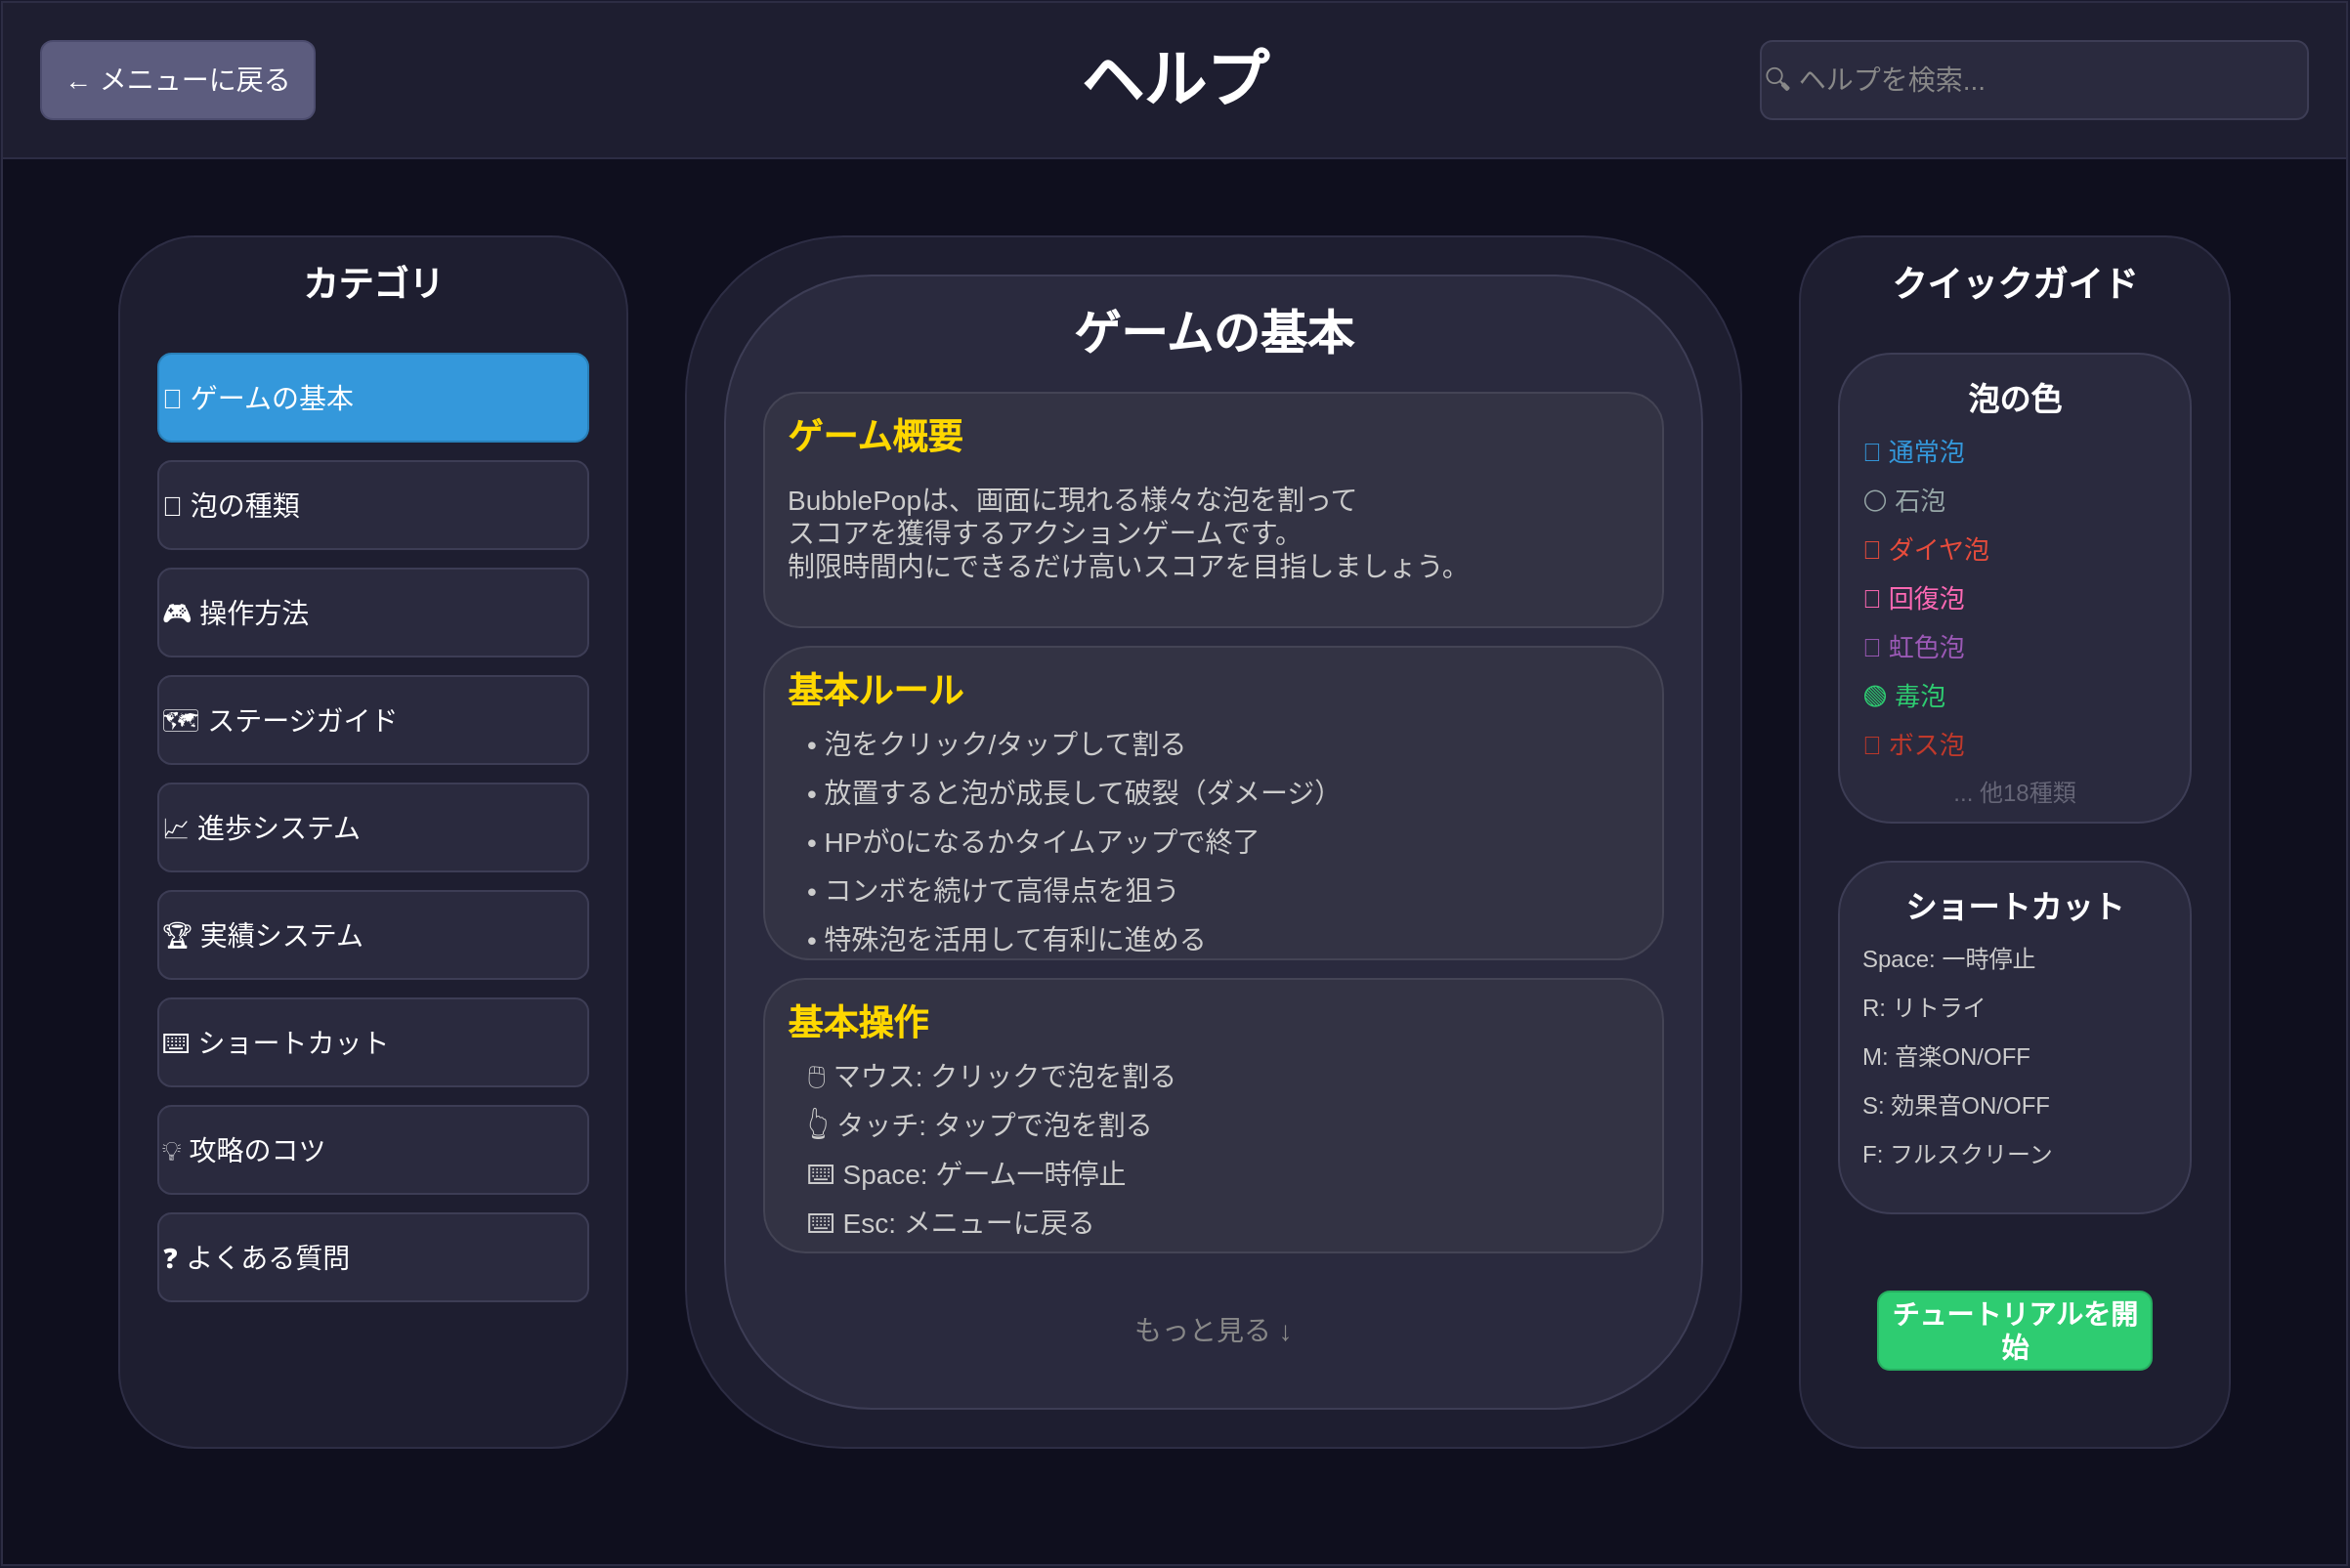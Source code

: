<mxfile>
    <diagram id="help-page-layout" name="HelpPage">
        <mxGraphModel dx="1254" dy="1169" grid="1" gridSize="10" guides="1" tooltips="1" connect="1" arrows="1" fold="1" page="1" pageScale="1" pageWidth="1200" pageHeight="800" background="#1a1a2e" math="0" shadow="0">
            <root>
                <mxCell id="0"/>
                <mxCell id="1" parent="0"/>
                <!-- 背景コンテナ -->
                <mxCell id="bg-container" value="" style="rounded=0;whiteSpace=wrap;html=1;fillColor=#0f0f1e;strokeColor=#2d2d44;" parent="1" vertex="1">
                    <mxGeometry x="0" y="0" width="1200" height="800" as="geometry"/>
                </mxCell>
                <!-- ヘッダー -->
                <mxCell id="header-bg" value="" style="rounded=0;whiteSpace=wrap;html=1;fillColor=#1e1e30;strokeColor=#2d2d44;" parent="1" vertex="1">
                    <mxGeometry x="0" y="0" width="1200" height="80" as="geometry"/>
                </mxCell>
                <mxCell id="page-title" value="ヘルプ" style="text;html=1;strokeColor=none;fillColor=none;align=center;verticalAlign=middle;whiteSpace=wrap;rounded=0;fontSize=32;fontColor=#ffffff;fontStyle=1;" parent="1" vertex="1">
                    <mxGeometry x="450" y="20" width="300" height="40" as="geometry"/>
                </mxCell>
                <mxCell id="back-btn" value="← メニューに戻る" style="rounded=1;whiteSpace=wrap;html=1;fillColor=#5c5c7e;strokeColor=#4c4c6e;fontSize=14;fontColor=#ffffff;" parent="1" vertex="1">
                    <mxGeometry x="20" y="20" width="140" height="40" as="geometry"/>
                </mxCell>
                <mxCell id="search-box" value="🔍 ヘルプを検索..." style="rounded=1;whiteSpace=wrap;html=1;fillColor=#2a2a3e;strokeColor=#3d3d55;fontSize=14;fontColor=#888888;align=left;" parent="1" vertex="1">
                    <mxGeometry x="900" y="20" width="280" height="40" as="geometry"/>
                </mxCell>
                <!-- メインコンテナ -->
                <mxCell id="main-container" value="" style="rounded=0;whiteSpace=wrap;html=1;fillColor=none;strokeColor=none;" parent="1" vertex="1">
                    <mxGeometry x="40" y="100" width="1120" height="660" as="geometry"/>
                </mxCell>
                <!-- 左側：カテゴリメニュー -->
                <mxCell id="category-panel" value="" style="rounded=1;whiteSpace=wrap;html=1;fillColor=#1e1e30;strokeColor=#2d2d44;" parent="1" vertex="1">
                    <mxGeometry x="60" y="120" width="260" height="620" as="geometry"/>
                </mxCell>
                <mxCell id="category-title" value="カテゴリ" style="text;html=1;strokeColor=none;fillColor=none;align=center;verticalAlign=middle;whiteSpace=wrap;rounded=0;fontSize=18;fontColor=#ffffff;fontStyle=1;" parent="1" vertex="1">
                    <mxGeometry x="60" y="130" width="260" height="30" as="geometry"/>
                </mxCell>
                <!-- カテゴリボタン -->
                <mxCell id="cat-basic" value="📖 ゲームの基本" style="rounded=1;whiteSpace=wrap;html=1;fillColor=#3498db;strokeColor=#2980b9;fontSize=14;fontColor=#ffffff;align=left;" parent="1" vertex="1">
                    <mxGeometry x="80" y="180" width="220" height="45" as="geometry"/>
                </mxCell>
                <mxCell id="cat-bubbles" value="💭 泡の種類" style="rounded=1;whiteSpace=wrap;html=1;fillColor=#2a2a3e;strokeColor=#3d3d55;fontSize=14;fontColor=#ffffff;align=left;" parent="1" vertex="1">
                    <mxGeometry x="80" y="235" width="220" height="45" as="geometry"/>
                </mxCell>
                <mxCell id="cat-controls" value="🎮 操作方法" style="rounded=1;whiteSpace=wrap;html=1;fillColor=#2a2a3e;strokeColor=#3d3d55;fontSize=14;fontColor=#ffffff;align=left;" parent="1" vertex="1">
                    <mxGeometry x="80" y="290" width="220" height="45" as="geometry"/>
                </mxCell>
                <mxCell id="cat-stages" value="🗺️ ステージガイド" style="rounded=1;whiteSpace=wrap;html=1;fillColor=#2a2a3e;strokeColor=#3d3d55;fontSize=14;fontColor=#ffffff;align=left;" parent="1" vertex="1">
                    <mxGeometry x="80" y="345" width="220" height="45" as="geometry"/>
                </mxCell>
                <mxCell id="cat-progression" value="📈 進歩システム" style="rounded=1;whiteSpace=wrap;html=1;fillColor=#2a2a3e;strokeColor=#3d3d55;fontSize=14;fontColor=#ffffff;align=left;" parent="1" vertex="1">
                    <mxGeometry x="80" y="400" width="220" height="45" as="geometry"/>
                </mxCell>
                <mxCell id="cat-achievements" value="🏆 実績システム" style="rounded=1;whiteSpace=wrap;html=1;fillColor=#2a2a3e;strokeColor=#3d3d55;fontSize=14;fontColor=#ffffff;align=left;" parent="1" vertex="1">
                    <mxGeometry x="80" y="455" width="220" height="45" as="geometry"/>
                </mxCell>
                <mxCell id="cat-shortcuts" value="⌨️ ショートカット" style="rounded=1;whiteSpace=wrap;html=1;fillColor=#2a2a3e;strokeColor=#3d3d55;fontSize=14;fontColor=#ffffff;align=left;" parent="1" vertex="1">
                    <mxGeometry x="80" y="510" width="220" height="45" as="geometry"/>
                </mxCell>
                <mxCell id="cat-tips" value="💡 攻略のコツ" style="rounded=1;whiteSpace=wrap;html=1;fillColor=#2a2a3e;strokeColor=#3d3d55;fontSize=14;fontColor=#ffffff;align=left;" parent="1" vertex="1">
                    <mxGeometry x="80" y="565" width="220" height="45" as="geometry"/>
                </mxCell>
                <mxCell id="cat-faq" value="❓ よくある質問" style="rounded=1;whiteSpace=wrap;html=1;fillColor=#2a2a3e;strokeColor=#3d3d55;fontSize=14;fontColor=#ffffff;align=left;" parent="1" vertex="1">
                    <mxGeometry x="80" y="620" width="220" height="45" as="geometry"/>
                </mxCell>
                <!-- 中央：コンテンツエリア -->
                <mxCell id="content-panel" value="" style="rounded=1;whiteSpace=wrap;html=1;fillColor=#1e1e30;strokeColor=#2d2d44;" parent="1" vertex="1">
                    <mxGeometry x="350" y="120" width="540" height="620" as="geometry"/>
                </mxCell>
                <mxCell id="content-scroll" value="" style="rounded=1;whiteSpace=wrap;html=1;fillColor=#2a2a3e;strokeColor=#3d3d55;" parent="1" vertex="1">
                    <mxGeometry x="370" y="140" width="500" height="580" as="geometry"/>
                </mxCell>
                <!-- コンテンツヘッダー -->
                <mxCell id="content-header" value="ゲームの基本" style="text;html=1;strokeColor=none;fillColor=none;align=center;verticalAlign=middle;whiteSpace=wrap;rounded=0;fontSize=24;fontColor=#ffffff;fontStyle=1;" parent="1" vertex="1">
                    <mxGeometry x="370" y="150" width="500" height="40" as="geometry"/>
                </mxCell>
                <!-- ゲーム概要 -->
                <mxCell id="section-1" value="" style="rounded=1;whiteSpace=wrap;html=1;fillColor=#333344;strokeColor=#444455;" parent="1" vertex="1">
                    <mxGeometry x="390" y="200" width="460" height="120" as="geometry"/>
                </mxCell>
                <mxCell id="section-1-title" value="ゲーム概要" style="text;html=1;strokeColor=none;fillColor=none;align=left;verticalAlign=middle;whiteSpace=wrap;rounded=0;fontSize=18;fontColor=#ffd700;fontStyle=1;" parent="1" vertex="1">
                    <mxGeometry x="400" y="210" width="440" height="25" as="geometry"/>
                </mxCell>
                <mxCell id="section-1-text" value="BubblePopは、画面に現れる様々な泡を割って&#10;スコアを獲得するアクションゲームです。&#10;制限時間内にできるだけ高いスコアを目指しましょう。" style="text;html=1;strokeColor=none;fillColor=none;align=left;verticalAlign=top;whiteSpace=wrap;rounded=0;fontSize=14;fontColor=#cccccc;" parent="1" vertex="1">
                    <mxGeometry x="400" y="240" width="440" height="70" as="geometry"/>
                </mxCell>
                <!-- 基本ルール -->
                <mxCell id="section-2" value="" style="rounded=1;whiteSpace=wrap;html=1;fillColor=#333344;strokeColor=#444455;" parent="1" vertex="1">
                    <mxGeometry x="390" y="330" width="460" height="160" as="geometry"/>
                </mxCell>
                <mxCell id="section-2-title" value="基本ルール" style="text;html=1;strokeColor=none;fillColor=none;align=left;verticalAlign=middle;whiteSpace=wrap;rounded=0;fontSize=18;fontColor=#ffd700;fontStyle=1;" parent="1" vertex="1">
                    <mxGeometry x="400" y="340" width="440" height="25" as="geometry"/>
                </mxCell>
                <mxCell id="rule-1" value="• 泡をクリック/タップして割る" style="text;html=1;strokeColor=none;fillColor=none;align=left;verticalAlign=middle;whiteSpace=wrap;rounded=0;fontSize=14;fontColor=#cccccc;" parent="1" vertex="1">
                    <mxGeometry x="410" y="370" width="420" height="20" as="geometry"/>
                </mxCell>
                <mxCell id="rule-2" value="• 放置すると泡が成長して破裂（ダメージ）" style="text;html=1;strokeColor=none;fillColor=none;align=left;verticalAlign=middle;whiteSpace=wrap;rounded=0;fontSize=14;fontColor=#cccccc;" parent="1" vertex="1">
                    <mxGeometry x="410" y="395" width="420" height="20" as="geometry"/>
                </mxCell>
                <mxCell id="rule-3" value="• HPが0になるかタイムアップで終了" style="text;html=1;strokeColor=none;fillColor=none;align=left;verticalAlign=middle;whiteSpace=wrap;rounded=0;fontSize=14;fontColor=#cccccc;" parent="1" vertex="1">
                    <mxGeometry x="410" y="420" width="420" height="20" as="geometry"/>
                </mxCell>
                <mxCell id="rule-4" value="• コンボを続けて高得点を狙う" style="text;html=1;strokeColor=none;fillColor=none;align=left;verticalAlign=middle;whiteSpace=wrap;rounded=0;fontSize=14;fontColor=#cccccc;" parent="1" vertex="1">
                    <mxGeometry x="410" y="445" width="420" height="20" as="geometry"/>
                </mxCell>
                <mxCell id="rule-5" value="• 特殊泡を活用して有利に進める" style="text;html=1;strokeColor=none;fillColor=none;align=left;verticalAlign=middle;whiteSpace=wrap;rounded=0;fontSize=14;fontColor=#cccccc;" parent="1" vertex="1">
                    <mxGeometry x="410" y="470" width="420" height="20" as="geometry"/>
                </mxCell>
                <!-- 基本操作 -->
                <mxCell id="section-3" value="" style="rounded=1;whiteSpace=wrap;html=1;fillColor=#333344;strokeColor=#444455;" parent="1" vertex="1">
                    <mxGeometry x="390" y="500" width="460" height="140" as="geometry"/>
                </mxCell>
                <mxCell id="section-3-title" value="基本操作" style="text;html=1;strokeColor=none;fillColor=none;align=left;verticalAlign=middle;whiteSpace=wrap;rounded=0;fontSize=18;fontColor=#ffd700;fontStyle=1;" parent="1" vertex="1">
                    <mxGeometry x="400" y="510" width="440" height="25" as="geometry"/>
                </mxCell>
                <mxCell id="control-1" value="🖱️ マウス: クリックで泡を割る" style="text;html=1;strokeColor=none;fillColor=none;align=left;verticalAlign=middle;whiteSpace=wrap;rounded=0;fontSize=14;fontColor=#cccccc;" parent="1" vertex="1">
                    <mxGeometry x="410" y="540" width="420" height="20" as="geometry"/>
                </mxCell>
                <mxCell id="control-2" value="👆 タッチ: タップで泡を割る" style="text;html=1;strokeColor=none;fillColor=none;align=left;verticalAlign=middle;whiteSpace=wrap;rounded=0;fontSize=14;fontColor=#cccccc;" parent="1" vertex="1">
                    <mxGeometry x="410" y="565" width="420" height="20" as="geometry"/>
                </mxCell>
                <mxCell id="control-3" value="⌨️ Space: ゲーム一時停止" style="text;html=1;strokeColor=none;fillColor=none;align=left;verticalAlign=middle;whiteSpace=wrap;rounded=0;fontSize=14;fontColor=#cccccc;" parent="1" vertex="1">
                    <mxGeometry x="410" y="590" width="420" height="20" as="geometry"/>
                </mxCell>
                <mxCell id="control-4" value="⌨️ Esc: メニューに戻る" style="text;html=1;strokeColor=none;fillColor=none;align=left;verticalAlign=middle;whiteSpace=wrap;rounded=0;fontSize=14;fontColor=#cccccc;" parent="1" vertex="1">
                    <mxGeometry x="410" y="615" width="420" height="20" as="geometry"/>
                </mxCell>
                <!-- もっと見るボタン -->
                <mxCell id="more-btn" value="もっと見る ↓" style="text;html=1;strokeColor=none;fillColor=none;align=center;verticalAlign=middle;whiteSpace=wrap;rounded=0;fontSize=14;fontColor=#888888;" parent="1" vertex="1">
                    <mxGeometry x="370" y="660" width="500" height="40" as="geometry"/>
                </mxCell>
                <!-- 右側：クイックリファレンス -->
                <mxCell id="quick-ref-panel" value="" style="rounded=1;whiteSpace=wrap;html=1;fillColor=#1e1e30;strokeColor=#2d2d44;" parent="1" vertex="1">
                    <mxGeometry x="920" y="120" width="220" height="620" as="geometry"/>
                </mxCell>
                <mxCell id="quick-ref-title" value="クイックガイド" style="text;html=1;strokeColor=none;fillColor=none;align=center;verticalAlign=middle;whiteSpace=wrap;rounded=0;fontSize=18;fontColor=#ffffff;fontStyle=1;" parent="1" vertex="1">
                    <mxGeometry x="920" y="130" width="220" height="30" as="geometry"/>
                </mxCell>
                <!-- 泡の色説明 -->
                <mxCell id="bubble-guide" value="" style="rounded=1;whiteSpace=wrap;html=1;fillColor=#2a2a3e;strokeColor=#3d3d55;" parent="1" vertex="1">
                    <mxGeometry x="940" y="180" width="180" height="240" as="geometry"/>
                </mxCell>
                <mxCell id="bubble-guide-title" value="泡の色" style="text;html=1;strokeColor=none;fillColor=none;align=center;verticalAlign=middle;whiteSpace=wrap;rounded=0;fontSize=16;fontColor=#ffffff;fontStyle=1;" parent="1" vertex="1">
                    <mxGeometry x="940" y="190" width="180" height="25" as="geometry"/>
                </mxCell>
                <mxCell id="bubble-blue" value="🔵 通常泡" style="text;html=1;strokeColor=none;fillColor=none;align=left;verticalAlign=middle;whiteSpace=wrap;rounded=0;fontSize=13;fontColor=#3498db;" parent="1" vertex="1">
                    <mxGeometry x="950" y="220" width="160" height="20" as="geometry"/>
                </mxCell>
                <mxCell id="bubble-gray" value="⚪ 石泡" style="text;html=1;strokeColor=none;fillColor=none;align=left;verticalAlign=middle;whiteSpace=wrap;rounded=0;fontSize=13;fontColor=#95a5a6;" parent="1" vertex="1">
                    <mxGeometry x="950" y="245" width="160" height="20" as="geometry"/>
                </mxCell>
                <mxCell id="bubble-red" value="🔴 ダイヤ泡" style="text;html=1;strokeColor=none;fillColor=none;align=left;verticalAlign=middle;whiteSpace=wrap;rounded=0;fontSize=13;fontColor=#e74c3c;" parent="1" vertex="1">
                    <mxGeometry x="950" y="270" width="160" height="20" as="geometry"/>
                </mxCell>
                <mxCell id="bubble-pink" value="🩷 回復泡" style="text;html=1;strokeColor=none;fillColor=none;align=left;verticalAlign=middle;whiteSpace=wrap;rounded=0;fontSize=13;fontColor=#ff69b4;" parent="1" vertex="1">
                    <mxGeometry x="950" y="295" width="160" height="20" as="geometry"/>
                </mxCell>
                <mxCell id="bubble-rainbow" value="🌈 虹色泡" style="text;html=1;strokeColor=none;fillColor=none;align=left;verticalAlign=middle;whiteSpace=wrap;rounded=0;fontSize=13;fontColor=#9b59b6;" parent="1" vertex="1">
                    <mxGeometry x="950" y="320" width="160" height="20" as="geometry"/>
                </mxCell>
                <mxCell id="bubble-green" value="🟢 毒泡" style="text;html=1;strokeColor=none;fillColor=none;align=left;verticalAlign=middle;whiteSpace=wrap;rounded=0;fontSize=13;fontColor=#2ecc71;" parent="1" vertex="1">
                    <mxGeometry x="950" y="345" width="160" height="20" as="geometry"/>
                </mxCell>
                <mxCell id="bubble-boss" value="👹 ボス泡" style="text;html=1;strokeColor=none;fillColor=none;align=left;verticalAlign=middle;whiteSpace=wrap;rounded=0;fontSize=13;fontColor=#c0392b;" parent="1" vertex="1">
                    <mxGeometry x="950" y="370" width="160" height="20" as="geometry"/>
                </mxCell>
                <mxCell id="bubble-more" value="... 他18種類" style="text;html=1;strokeColor=none;fillColor=none;align=center;verticalAlign=middle;whiteSpace=wrap;rounded=0;fontSize=12;fontColor=#666677;" parent="1" vertex="1">
                    <mxGeometry x="940" y="395" width="180" height="20" as="geometry"/>
                </mxCell>
                <!-- ショートカット -->
                <mxCell id="shortcuts-guide" value="" style="rounded=1;whiteSpace=wrap;html=1;fillColor=#2a2a3e;strokeColor=#3d3d55;" parent="1" vertex="1">
                    <mxGeometry x="940" y="440" width="180" height="180" as="geometry"/>
                </mxCell>
                <mxCell id="shortcuts-title" value="ショートカット" style="text;html=1;strokeColor=none;fillColor=none;align=center;verticalAlign=middle;whiteSpace=wrap;rounded=0;fontSize=16;fontColor=#ffffff;fontStyle=1;" parent="1" vertex="1">
                    <mxGeometry x="940" y="450" width="180" height="25" as="geometry"/>
                </mxCell>
                <mxCell id="shortcut-1" value="Space: 一時停止" style="text;html=1;strokeColor=none;fillColor=none;align=left;verticalAlign=middle;whiteSpace=wrap;rounded=0;fontSize=12;fontColor=#cccccc;" parent="1" vertex="1">
                    <mxGeometry x="950" y="480" width="160" height="20" as="geometry"/>
                </mxCell>
                <mxCell id="shortcut-2" value="R: リトライ" style="text;html=1;strokeColor=none;fillColor=none;align=left;verticalAlign=middle;whiteSpace=wrap;rounded=0;fontSize=12;fontColor=#cccccc;" parent="1" vertex="1">
                    <mxGeometry x="950" y="505" width="160" height="20" as="geometry"/>
                </mxCell>
                <mxCell id="shortcut-3" value="M: 音楽ON/OFF" style="text;html=1;strokeColor=none;fillColor=none;align=left;verticalAlign=middle;whiteSpace=wrap;rounded=0;fontSize=12;fontColor=#cccccc;" parent="1" vertex="1">
                    <mxGeometry x="950" y="530" width="160" height="20" as="geometry"/>
                </mxCell>
                <mxCell id="shortcut-4" value="S: 効果音ON/OFF" style="text;html=1;strokeColor=none;fillColor=none;align=left;verticalAlign=middle;whiteSpace=wrap;rounded=0;fontSize=12;fontColor=#cccccc;" parent="1" vertex="1">
                    <mxGeometry x="950" y="555" width="160" height="20" as="geometry"/>
                </mxCell>
                <mxCell id="shortcut-5" value="F: フルスクリーン" style="text;html=1;strokeColor=none;fillColor=none;align=left;verticalAlign=middle;whiteSpace=wrap;rounded=0;fontSize=12;fontColor=#cccccc;" parent="1" vertex="1">
                    <mxGeometry x="950" y="580" width="160" height="20" as="geometry"/>
                </mxCell>
                <!-- ヘルプボタン -->
                <mxCell id="tutorial-btn" value="チュートリアルを開始" style="rounded=1;whiteSpace=wrap;html=1;fillColor=#2ecc71;strokeColor=#27ae60;fontSize=14;fontColor=#ffffff;fontStyle=1;" parent="1" vertex="1">
                    <mxGeometry x="960" y="660" width="140" height="40" as="geometry"/>
                </mxCell>
            </root>
        </mxGraphModel>
    </diagram>
</mxfile>